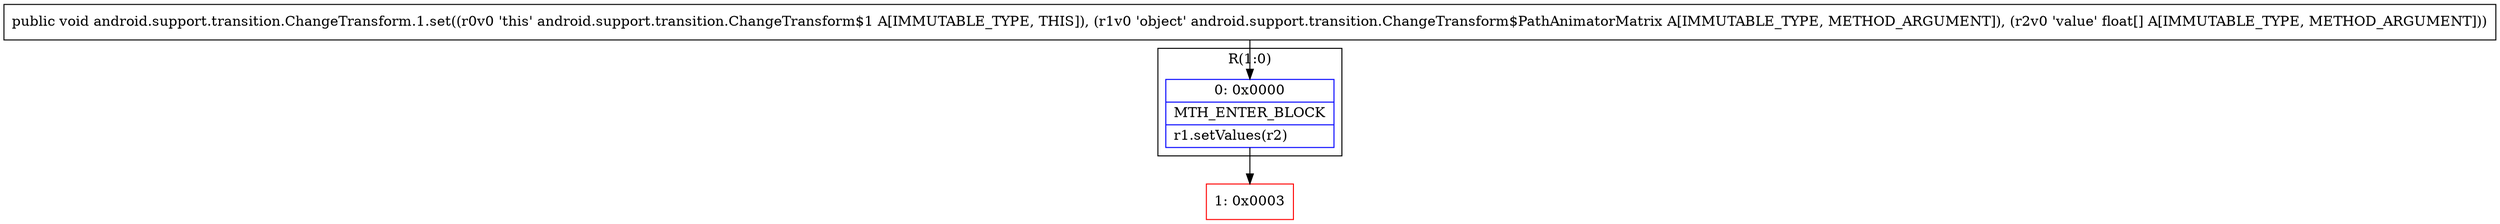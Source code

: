 digraph "CFG forandroid.support.transition.ChangeTransform.1.set(Landroid\/support\/transition\/ChangeTransform$PathAnimatorMatrix;[F)V" {
subgraph cluster_Region_427120307 {
label = "R(1:0)";
node [shape=record,color=blue];
Node_0 [shape=record,label="{0\:\ 0x0000|MTH_ENTER_BLOCK\l|r1.setValues(r2)\l}"];
}
Node_1 [shape=record,color=red,label="{1\:\ 0x0003}"];
MethodNode[shape=record,label="{public void android.support.transition.ChangeTransform.1.set((r0v0 'this' android.support.transition.ChangeTransform$1 A[IMMUTABLE_TYPE, THIS]), (r1v0 'object' android.support.transition.ChangeTransform$PathAnimatorMatrix A[IMMUTABLE_TYPE, METHOD_ARGUMENT]), (r2v0 'value' float[] A[IMMUTABLE_TYPE, METHOD_ARGUMENT])) }"];
MethodNode -> Node_0;
Node_0 -> Node_1;
}

